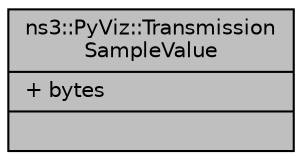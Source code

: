 digraph "ns3::PyViz::TransmissionSampleValue"
{
  edge [fontname="Helvetica",fontsize="10",labelfontname="Helvetica",labelfontsize="10"];
  node [fontname="Helvetica",fontsize="10",shape=record];
  Node1 [label="{ns3::PyViz::Transmission\lSampleValue\n|+ bytes\l|}",height=0.2,width=0.4,color="black", fillcolor="grey75", style="filled", fontcolor="black"];
}
